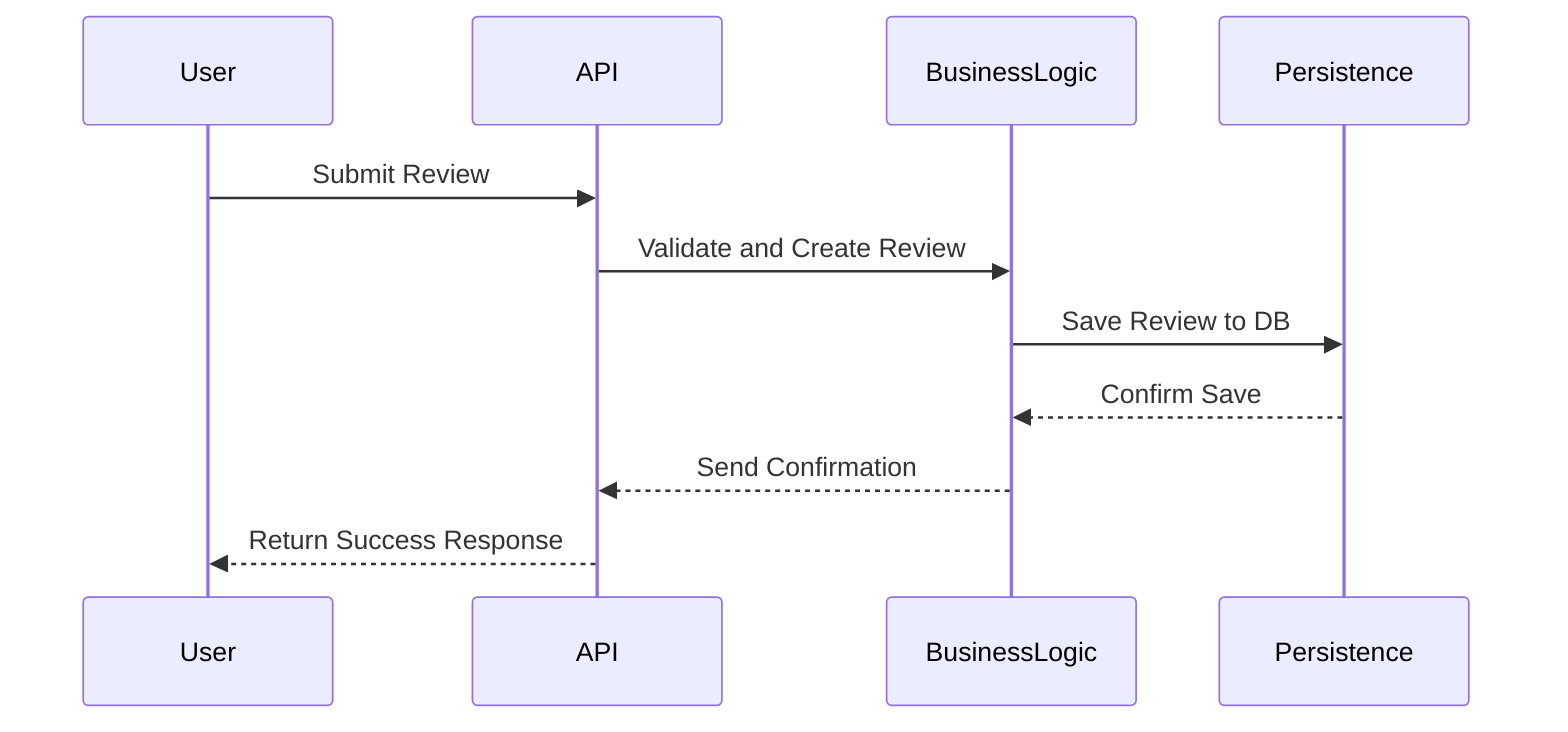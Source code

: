 sequenceDiagram
    participant User
    participant API
    participant BusinessLogic
    participant Persistence

    User->>API: Submit Review
    API->>BusinessLogic: Validate and Create Review
    BusinessLogic->>Persistence: Save Review to DB
    Persistence-->>BusinessLogic: Confirm Save
    BusinessLogic-->>API: Send Confirmation
    API-->>User: Return Success Response